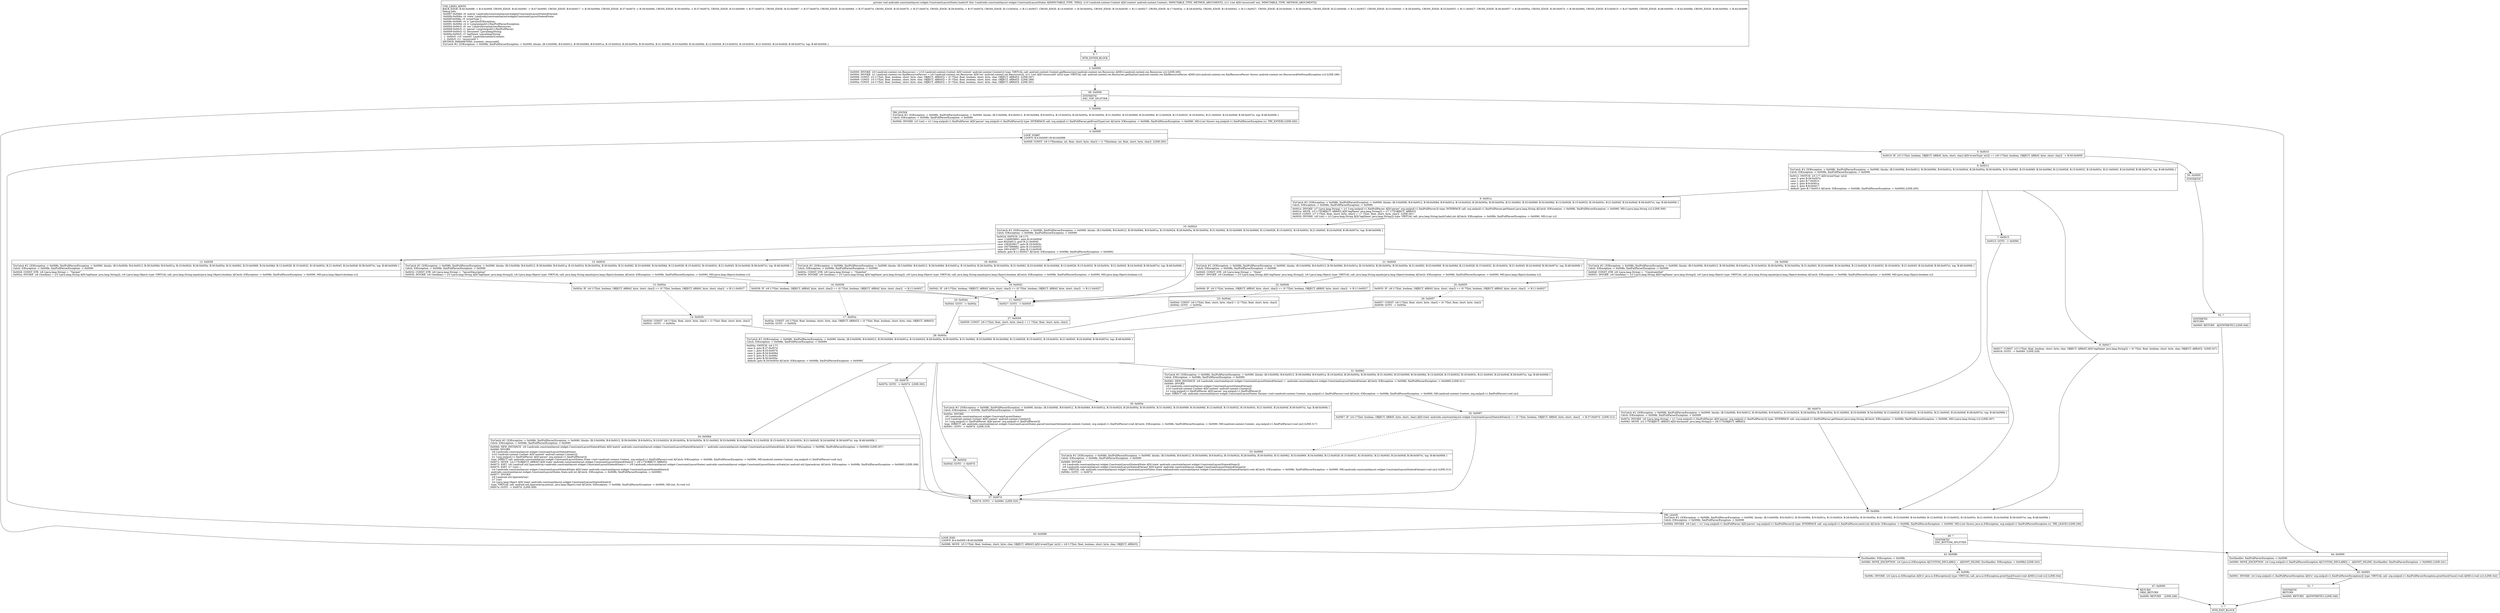 digraph "CFG forandroidx.constraintlayout.widget.ConstraintLayoutStates.load(Landroid\/content\/Context;I)V" {
Node_0 [shape=record,label="{0\:\ ?|MTH_ENTER_BLOCK\l}"];
Node_2 [shape=record,label="{2\:\ 0x0000|0x0000: INVOKE  (r0 I:android.content.res.Resources) = (r10 I:android.content.Context A[D('context' android.content.Context)]) type: VIRTUAL call: android.content.Context.getResources():android.content.res.Resources A[MD:():android.content.res.Resources (c)] (LINE:285)\l0x0004: INVOKE  (r1 I:android.content.res.XmlResourceParser) = (r0 I:android.content.res.Resources A[D('res' android.content.res.Resources)]), (r11 I:int A[D('resourceId' int)]) type: VIRTUAL call: android.content.res.Resources.getXml(int):android.content.res.XmlResourceParser A[MD:(int):android.content.res.XmlResourceParser throws android.content.res.Resources$NotFoundException (c)] (LINE:286)\l0x0008: CONST  (r2 I:??[int, float, boolean, short, byte, char, OBJECT, ARRAY]) = (0 ??[int, float, boolean, short, byte, char, OBJECT, ARRAY])  (LINE:287)\l0x0009: CONST  (r3 I:??[int, float, boolean, short, byte, char, OBJECT, ARRAY]) = (0 ??[int, float, boolean, short, byte, char, OBJECT, ARRAY])  (LINE:288)\l0x000a: CONST  (r4 I:??[int, float, boolean, short, byte, char, OBJECT, ARRAY]) = (0 ??[int, float, boolean, short, byte, char, OBJECT, ARRAY])  (LINE:291)\l}"];
Node_48 [shape=record,label="{48\:\ 0x000b|SYNTHETIC\lEXC_TOP_SPLITTER\l}"];
Node_3 [shape=record,label="{3\:\ 0x000b|TRY_ENTER\lTryCatch #2 \{IOException \-\> 0x008b, XmlPullParserException \-\> 0x0090, blocks: (B:3:0x000b, B:6:0x0012, B:39:0x0084, B:9:0x001a, B:10:0x0024, B:28:0x005a, B:30:0x005e, B:31:0x0062, B:33:0x0069, B:34:0x006d, B:12:0x0028, B:15:0x0032, B:18:0x003c, B:21:0x0045, B:24:0x004f, B:38:0x007e), top: B:48:0x000b \}\lCatch: IOException \-\> 0x008b, XmlPullParserException \-\> 0x0090\l|0x000b: INVOKE  (r5 I:int) = (r1 I:org.xmlpull.v1.XmlPullParser A[D('parser' org.xmlpull.v1.XmlPullParser)]) type: INTERFACE call: org.xmlpull.v1.XmlPullParser.getEventType():int A[Catch: IOException \-\> 0x008b, XmlPullParserException \-\> 0x0090, MD:():int throws org.xmlpull.v1.XmlPullParserException (c), TRY_ENTER] (LINE:292)\l}"];
Node_4 [shape=record,label="{4\:\ 0x000f|LOOP_START\lLOOP:0: B:4:0x000f\-\>B:40:0x0088\l|0x000f: CONST  (r6 I:??[boolean, int, float, short, byte, char]) = (1 ??[boolean, int, float, short, byte, char])  (LINE:293)\l}"];
Node_5 [shape=record,label="{5\:\ 0x0010|0x0010: IF  (r5 I:??[int, boolean, OBJECT, ARRAY, byte, short, char] A[D('eventType' int)]) == (r6 I:??[int, boolean, OBJECT, ARRAY, byte, short, char])  \-\> B:50:0x0095 \l}"];
Node_6 [shape=record,label="{6\:\ 0x0012|TryCatch #2 \{IOException \-\> 0x008b, XmlPullParserException \-\> 0x0090, blocks: (B:3:0x000b, B:6:0x0012, B:39:0x0084, B:9:0x001a, B:10:0x0024, B:28:0x005a, B:30:0x005e, B:31:0x0062, B:33:0x0069, B:34:0x006d, B:12:0x0028, B:15:0x0032, B:18:0x003c, B:21:0x0045, B:24:0x004f, B:38:0x007e), top: B:48:0x000b \}\lCatch: IOException \-\> 0x008b, XmlPullParserException \-\> 0x0090\l|0x0012: SWITCH  (r5 I:?? A[D('eventType' int)])\l case 0: goto B:38:0x007e\l case 1: goto B:7:0x0015\l case 2: goto B:9:0x001a\l case 3: goto B:8:0x0017\l default: goto B:7:0x0015 A[Catch: IOException \-\> 0x008b, XmlPullParserException \-\> 0x0090] (LINE:295)\l}"];
Node_7 [shape=record,label="{7\:\ 0x0015|0x0015: GOTO  \-\> 0x0084 \l}"];
Node_39 [shape=record,label="{39\:\ 0x0084|TRY_LEAVE\lTryCatch #2 \{IOException \-\> 0x008b, XmlPullParserException \-\> 0x0090, blocks: (B:3:0x000b, B:6:0x0012, B:39:0x0084, B:9:0x001a, B:10:0x0024, B:28:0x005a, B:30:0x005e, B:31:0x0062, B:33:0x0069, B:34:0x006d, B:12:0x0028, B:15:0x0032, B:18:0x003c, B:21:0x0045, B:24:0x004f, B:38:0x007e), top: B:48:0x000b \}\lCatch: IOException \-\> 0x008b, XmlPullParserException \-\> 0x0090\l|0x0084: INVOKE  (r6 I:int) = (r1 I:org.xmlpull.v1.XmlPullParser A[D('parser' org.xmlpull.v1.XmlPullParser)]) type: INTERFACE call: org.xmlpull.v1.XmlPullParser.next():int A[Catch: IOException \-\> 0x008b, XmlPullParserException \-\> 0x0090, MD:():int throws java.io.IOException, org.xmlpull.v1.XmlPullParserException (c), TRY_LEAVE] (LINE:294)\l}"];
Node_40 [shape=record,label="{40\:\ 0x0088|LOOP_END\lLOOP:0: B:4:0x000f\-\>B:40:0x0088\l|0x0088: MOVE  (r5 I:??[int, float, boolean, short, byte, char, OBJECT, ARRAY] A[D('eventType' int)]) = (r6 I:??[int, float, boolean, short, byte, char, OBJECT, ARRAY]) \l}"];
Node_49 [shape=record,label="{49\:\ ?|SYNTHETIC\lEXC_BOTTOM_SPLITTER\l}"];
Node_8 [shape=record,label="{8\:\ 0x0017|0x0017: CONST  (r3 I:??[int, float, boolean, short, byte, char, OBJECT, ARRAY] A[D('tagName' java.lang.String)]) = (0 ??[int, float, boolean, short, byte, char, OBJECT, ARRAY])  (LINE:327)\l0x0018: GOTO  \-\> 0x0084  (LINE:328)\l}"];
Node_9 [shape=record,label="{9\:\ 0x001a|TryCatch #2 \{IOException \-\> 0x008b, XmlPullParserException \-\> 0x0090, blocks: (B:3:0x000b, B:6:0x0012, B:39:0x0084, B:9:0x001a, B:10:0x0024, B:28:0x005a, B:30:0x005e, B:31:0x0062, B:33:0x0069, B:34:0x006d, B:12:0x0028, B:15:0x0032, B:18:0x003c, B:21:0x0045, B:24:0x004f, B:38:0x007e), top: B:48:0x000b \}\lCatch: IOException \-\> 0x008b, XmlPullParserException \-\> 0x0090\l|0x001a: INVOKE  (r7 I:java.lang.String) = (r1 I:org.xmlpull.v1.XmlPullParser A[D('parser' org.xmlpull.v1.XmlPullParser)]) type: INTERFACE call: org.xmlpull.v1.XmlPullParser.getName():java.lang.String A[Catch: IOException \-\> 0x008b, XmlPullParserException \-\> 0x0090, MD:():java.lang.String (c)] (LINE:300)\l0x001e: MOVE  (r3 I:??[OBJECT, ARRAY] A[D('tagName' java.lang.String)]) = (r7 I:??[OBJECT, ARRAY]) \l0x001f: CONST  (r7 I:??[int, float, short, byte, char]) = (\-1 ??[int, float, short, byte, char])  (LINE:301)\l0x0020: INVOKE  (r8 I:int) = (r3 I:java.lang.String A[D('tagName' java.lang.String)]) type: VIRTUAL call: java.lang.String.hashCode():int A[Catch: IOException \-\> 0x008b, XmlPullParserException \-\> 0x0090, MD:():int (c)]\l}"];
Node_10 [shape=record,label="{10\:\ 0x0024|TryCatch #2 \{IOException \-\> 0x008b, XmlPullParserException \-\> 0x0090, blocks: (B:3:0x000b, B:6:0x0012, B:39:0x0084, B:9:0x001a, B:10:0x0024, B:28:0x005a, B:30:0x005e, B:31:0x0062, B:33:0x0069, B:34:0x006d, B:12:0x0028, B:15:0x0032, B:18:0x003c, B:21:0x0045, B:24:0x004f, B:38:0x007e), top: B:48:0x000b \}\lCatch: IOException \-\> 0x008b, XmlPullParserException \-\> 0x0090\l|0x0024: SWITCH  (r8 I:??)\l case \-1349929691: goto B:24:0x004f\l case 80204913: goto B:21:0x0045\l case 1382829617: goto B:18:0x003c\l case 1657696882: goto B:15:0x0032\l case 1901439077: goto B:12:0x0028\l default: goto B:11:0x0027 A[Catch: IOException \-\> 0x008b, XmlPullParserException \-\> 0x0090]\l}"];
Node_11 [shape=record,label="{11\:\ 0x0027|0x0027: GOTO  \-\> 0x0059 \l}"];
Node_27 [shape=record,label="{27\:\ 0x0059|0x0059: CONST  (r6 I:??[int, float, short, byte, char]) = (\-1 ??[int, float, short, byte, char]) \l}"];
Node_28 [shape=record,label="{28\:\ 0x005a|TryCatch #2 \{IOException \-\> 0x008b, XmlPullParserException \-\> 0x0090, blocks: (B:3:0x000b, B:6:0x0012, B:39:0x0084, B:9:0x001a, B:10:0x0024, B:28:0x005a, B:30:0x005e, B:31:0x0062, B:33:0x0069, B:34:0x006d, B:12:0x0028, B:15:0x0032, B:18:0x003c, B:21:0x0045, B:24:0x004f, B:38:0x007e), top: B:48:0x000b \}\lCatch: IOException \-\> 0x008b, XmlPullParserException \-\> 0x0090\l|0x005a: SWITCH  (r6 I:??)\l case 0: goto B:37:0x007d\l case 1: goto B:35:0x007b\l case 2: goto B:34:0x006d\l case 3: goto B:31:0x0062\l case 4: goto B:30:0x005e\l default: goto B:29:0x005d A[Catch: IOException \-\> 0x008b, XmlPullParserException \-\> 0x0090]\l}"];
Node_29 [shape=record,label="{29\:\ 0x005d|0x005d: GOTO  \-\> 0x007d \l}"];
Node_30 [shape=record,label="{30\:\ 0x005e|TryCatch #2 \{IOException \-\> 0x008b, XmlPullParserException \-\> 0x0090, blocks: (B:3:0x000b, B:6:0x0012, B:39:0x0084, B:9:0x001a, B:10:0x0024, B:28:0x005a, B:30:0x005e, B:31:0x0062, B:33:0x0069, B:34:0x006d, B:12:0x0028, B:15:0x0032, B:18:0x003c, B:21:0x0045, B:24:0x004f, B:38:0x007e), top: B:48:0x000b \}\lCatch: IOException \-\> 0x008b, XmlPullParserException \-\> 0x0090\l|0x005e: INVOKE  \l  (r9 I:androidx.constraintlayout.widget.ConstraintLayoutStates)\l  (r10 I:android.content.Context A[D('context' android.content.Context)])\l  (r1 I:org.xmlpull.v1.XmlPullParser A[D('parser' org.xmlpull.v1.XmlPullParser)])\l type: DIRECT call: androidx.constraintlayout.widget.ConstraintLayoutStates.parseConstraintSet(android.content.Context, org.xmlpull.v1.XmlPullParser):void A[Catch: IOException \-\> 0x008b, XmlPullParserException \-\> 0x0090, MD:(android.content.Context, org.xmlpull.v1.XmlPullParser):void (m)] (LINE:317)\l0x0061: GOTO  \-\> 0x007d  (LINE:318)\l}"];
Node_31 [shape=record,label="{31\:\ 0x0062|TryCatch #2 \{IOException \-\> 0x008b, XmlPullParserException \-\> 0x0090, blocks: (B:3:0x000b, B:6:0x0012, B:39:0x0084, B:9:0x001a, B:10:0x0024, B:28:0x005a, B:30:0x005e, B:31:0x0062, B:33:0x0069, B:34:0x006d, B:12:0x0028, B:15:0x0032, B:18:0x003c, B:21:0x0045, B:24:0x004f, B:38:0x007e), top: B:48:0x000b \}\lCatch: IOException \-\> 0x008b, XmlPullParserException \-\> 0x0090\l|0x0062: NEW_INSTANCE  (r6 I:androidx.constraintlayout.widget.ConstraintLayoutStates$Variant) =  androidx.constraintlayout.widget.ConstraintLayoutStates$Variant A[Catch: IOException \-\> 0x008b, XmlPullParserException \-\> 0x0090] (LINE:311)\l0x0064: INVOKE  \l  (r6 I:androidx.constraintlayout.widget.ConstraintLayoutStates$Variant)\l  (r10 I:android.content.Context A[D('context' android.content.Context)])\l  (r1 I:org.xmlpull.v1.XmlPullParser A[D('parser' org.xmlpull.v1.XmlPullParser)])\l type: DIRECT call: androidx.constraintlayout.widget.ConstraintLayoutStates.Variant.\<init\>(android.content.Context, org.xmlpull.v1.XmlPullParser):void A[Catch: IOException \-\> 0x008b, XmlPullParserException \-\> 0x0090, MD:(android.content.Context, org.xmlpull.v1.XmlPullParser):void (m)]\l}"];
Node_32 [shape=record,label="{32\:\ 0x0067|0x0067: IF  (r4 I:??[int, boolean, OBJECT, ARRAY, byte, short, char] A[D('state' androidx.constraintlayout.widget.ConstraintLayoutStates$State)]) == (0 ??[int, boolean, OBJECT, ARRAY, byte, short, char])  \-\> B:37:0x007d  (LINE:312)\l}"];
Node_33 [shape=record,label="{33\:\ 0x0069|TryCatch #2 \{IOException \-\> 0x008b, XmlPullParserException \-\> 0x0090, blocks: (B:3:0x000b, B:6:0x0012, B:39:0x0084, B:9:0x001a, B:10:0x0024, B:28:0x005a, B:30:0x005e, B:31:0x0062, B:33:0x0069, B:34:0x006d, B:12:0x0028, B:15:0x0032, B:18:0x003c, B:21:0x0045, B:24:0x004f, B:38:0x007e), top: B:48:0x000b \}\lCatch: IOException \-\> 0x008b, XmlPullParserException \-\> 0x0090\l|0x0069: INVOKE  \l  (r4 I:androidx.constraintlayout.widget.ConstraintLayoutStates$State A[D('state' androidx.constraintlayout.widget.ConstraintLayoutStates$State)])\l  (r6 I:androidx.constraintlayout.widget.ConstraintLayoutStates$Variant A[D('match' androidx.constraintlayout.widget.ConstraintLayoutStates$Variant)])\l type: VIRTUAL call: androidx.constraintlayout.widget.ConstraintLayoutStates.State.add(androidx.constraintlayout.widget.ConstraintLayoutStates$Variant):void A[Catch: IOException \-\> 0x008b, XmlPullParserException \-\> 0x0090, MD:(androidx.constraintlayout.widget.ConstraintLayoutStates$Variant):void (m)] (LINE:313)\l0x006c: GOTO  \-\> 0x007d \l}"];
Node_34 [shape=record,label="{34\:\ 0x006d|TryCatch #2 \{IOException \-\> 0x008b, XmlPullParserException \-\> 0x0090, blocks: (B:3:0x000b, B:6:0x0012, B:39:0x0084, B:9:0x001a, B:10:0x0024, B:28:0x005a, B:30:0x005e, B:31:0x0062, B:33:0x0069, B:34:0x006d, B:12:0x0028, B:15:0x0032, B:18:0x003c, B:21:0x0045, B:24:0x004f, B:38:0x007e), top: B:48:0x000b \}\lCatch: IOException \-\> 0x008b, XmlPullParserException \-\> 0x0090\l|0x006d: NEW_INSTANCE  (r6 I:androidx.constraintlayout.widget.ConstraintLayoutStates$State A[D('match' androidx.constraintlayout.widget.ConstraintLayoutStates$Variant)]) =  androidx.constraintlayout.widget.ConstraintLayoutStates$State A[Catch: IOException \-\> 0x008b, XmlPullParserException \-\> 0x0090] (LINE:307)\l0x006f: INVOKE  \l  (r6 I:androidx.constraintlayout.widget.ConstraintLayoutStates$State)\l  (r10 I:android.content.Context A[D('context' android.content.Context)])\l  (r1 I:org.xmlpull.v1.XmlPullParser A[D('parser' org.xmlpull.v1.XmlPullParser)])\l type: DIRECT call: androidx.constraintlayout.widget.ConstraintLayoutStates.State.\<init\>(android.content.Context, org.xmlpull.v1.XmlPullParser):void A[Catch: IOException \-\> 0x008b, XmlPullParserException \-\> 0x0090, MD:(android.content.Context, org.xmlpull.v1.XmlPullParser):void (m)]\l0x0072: MOVE  (r4 I:??[OBJECT, ARRAY] A[D('state' androidx.constraintlayout.widget.ConstraintLayoutStates$State)]) = (r6 I:??[OBJECT, ARRAY]) \l0x0073: IGET  (r6 I:android.util.SparseArray\<androidx.constraintlayout.widget.ConstraintLayoutStates$State\>) = (r9 I:androidx.constraintlayout.widget.ConstraintLayoutStates) androidx.constraintlayout.widget.ConstraintLayoutStates.mStateList android.util.SparseArray A[Catch: IOException \-\> 0x008b, XmlPullParserException \-\> 0x0090] (LINE:308)\l0x0075: IGET  (r7 I:int) = \l  (r4 I:androidx.constraintlayout.widget.ConstraintLayoutStates$State A[D('state' androidx.constraintlayout.widget.ConstraintLayoutStates$State)])\l androidx.constraintlayout.widget.ConstraintLayoutStates.State.mId int A[Catch: IOException \-\> 0x008b, XmlPullParserException \-\> 0x0090]\l0x0077: INVOKE  \l  (r6 I:android.util.SparseArray)\l  (r7 I:int)\l  (r4 I:java.lang.Object A[D('state' androidx.constraintlayout.widget.ConstraintLayoutStates$State)])\l type: VIRTUAL call: android.util.SparseArray.put(int, java.lang.Object):void A[Catch: IOException \-\> 0x008b, XmlPullParserException \-\> 0x0090, MD:(int, E):void (c)]\l0x007a: GOTO  \-\> 0x007d  (LINE:309)\l}"];
Node_35 [shape=record,label="{35\:\ 0x007b|0x007b: GOTO  \-\> 0x007d  (LINE:305)\l}"];
Node_37 [shape=record,label="{37\:\ 0x007d|0x007d: GOTO  \-\> 0x0084  (LINE:325)\l}"];
Node_12 [shape=record,label="{12\:\ 0x0028|TryCatch #2 \{IOException \-\> 0x008b, XmlPullParserException \-\> 0x0090, blocks: (B:3:0x000b, B:6:0x0012, B:39:0x0084, B:9:0x001a, B:10:0x0024, B:28:0x005a, B:30:0x005e, B:31:0x0062, B:33:0x0069, B:34:0x006d, B:12:0x0028, B:15:0x0032, B:18:0x003c, B:21:0x0045, B:24:0x004f, B:38:0x007e), top: B:48:0x000b \}\lCatch: IOException \-\> 0x008b, XmlPullParserException \-\> 0x0090\l|0x0028: CONST_STR  (r6 I:java.lang.String) =  \"Variant\" \l0x002a: INVOKE  (r6 I:boolean) = (r3 I:java.lang.String A[D('tagName' java.lang.String)]), (r6 I:java.lang.Object) type: VIRTUAL call: java.lang.String.equals(java.lang.Object):boolean A[Catch: IOException \-\> 0x008b, XmlPullParserException \-\> 0x0090, MD:(java.lang.Object):boolean (c)]\l}"];
Node_13 [shape=record,label="{13\:\ 0x002e|0x002e: IF  (r6 I:??[int, boolean, OBJECT, ARRAY, byte, short, char]) == (0 ??[int, boolean, OBJECT, ARRAY, byte, short, char])  \-\> B:11:0x0027 \l}"];
Node_14 [shape=record,label="{14\:\ 0x0030|0x0030: CONST  (r6 I:??[int, float, short, byte, char]) = (3 ??[int, float, short, byte, char]) \l0x0031: GOTO  \-\> 0x005a \l}"];
Node_15 [shape=record,label="{15\:\ 0x0032|TryCatch #2 \{IOException \-\> 0x008b, XmlPullParserException \-\> 0x0090, blocks: (B:3:0x000b, B:6:0x0012, B:39:0x0084, B:9:0x001a, B:10:0x0024, B:28:0x005a, B:30:0x005e, B:31:0x0062, B:33:0x0069, B:34:0x006d, B:12:0x0028, B:15:0x0032, B:18:0x003c, B:21:0x0045, B:24:0x004f, B:38:0x007e), top: B:48:0x000b \}\lCatch: IOException \-\> 0x008b, XmlPullParserException \-\> 0x0090\l|0x0032: CONST_STR  (r6 I:java.lang.String) =  \"layoutDescription\" \l0x0034: INVOKE  (r6 I:boolean) = (r3 I:java.lang.String A[D('tagName' java.lang.String)]), (r6 I:java.lang.Object) type: VIRTUAL call: java.lang.String.equals(java.lang.Object):boolean A[Catch: IOException \-\> 0x008b, XmlPullParserException \-\> 0x0090, MD:(java.lang.Object):boolean (c)]\l}"];
Node_16 [shape=record,label="{16\:\ 0x0038|0x0038: IF  (r6 I:??[int, boolean, OBJECT, ARRAY, byte, short, char]) == (0 ??[int, boolean, OBJECT, ARRAY, byte, short, char])  \-\> B:11:0x0027 \l}"];
Node_17 [shape=record,label="{17\:\ 0x003a|0x003a: CONST  (r6 I:??[int, float, boolean, short, byte, char, OBJECT, ARRAY]) = (0 ??[int, float, boolean, short, byte, char, OBJECT, ARRAY]) \l0x003b: GOTO  \-\> 0x005a \l}"];
Node_18 [shape=record,label="{18\:\ 0x003c|TryCatch #2 \{IOException \-\> 0x008b, XmlPullParserException \-\> 0x0090, blocks: (B:3:0x000b, B:6:0x0012, B:39:0x0084, B:9:0x001a, B:10:0x0024, B:28:0x005a, B:30:0x005e, B:31:0x0062, B:33:0x0069, B:34:0x006d, B:12:0x0028, B:15:0x0032, B:18:0x003c, B:21:0x0045, B:24:0x004f, B:38:0x007e), top: B:48:0x000b \}\lCatch: IOException \-\> 0x008b, XmlPullParserException \-\> 0x0090\l|0x003c: CONST_STR  (r8 I:java.lang.String) =  \"StateSet\" \l0x003e: INVOKE  (r8 I:boolean) = (r3 I:java.lang.String A[D('tagName' java.lang.String)]), (r8 I:java.lang.Object) type: VIRTUAL call: java.lang.String.equals(java.lang.Object):boolean A[Catch: IOException \-\> 0x008b, XmlPullParserException \-\> 0x0090, MD:(java.lang.Object):boolean (c)]\l}"];
Node_19 [shape=record,label="{19\:\ 0x0042|0x0042: IF  (r8 I:??[int, boolean, OBJECT, ARRAY, byte, short, char]) == (0 ??[int, boolean, OBJECT, ARRAY, byte, short, char])  \-\> B:11:0x0027 \l}"];
Node_20 [shape=record,label="{20\:\ 0x0044|0x0044: GOTO  \-\> 0x005a \l}"];
Node_21 [shape=record,label="{21\:\ 0x0045|TryCatch #2 \{IOException \-\> 0x008b, XmlPullParserException \-\> 0x0090, blocks: (B:3:0x000b, B:6:0x0012, B:39:0x0084, B:9:0x001a, B:10:0x0024, B:28:0x005a, B:30:0x005e, B:31:0x0062, B:33:0x0069, B:34:0x006d, B:12:0x0028, B:15:0x0032, B:18:0x003c, B:21:0x0045, B:24:0x004f, B:38:0x007e), top: B:48:0x000b \}\lCatch: IOException \-\> 0x008b, XmlPullParserException \-\> 0x0090\l|0x0045: CONST_STR  (r6 I:java.lang.String) =  \"State\" \l0x0047: INVOKE  (r6 I:boolean) = (r3 I:java.lang.String A[D('tagName' java.lang.String)]), (r6 I:java.lang.Object) type: VIRTUAL call: java.lang.String.equals(java.lang.Object):boolean A[Catch: IOException \-\> 0x008b, XmlPullParserException \-\> 0x0090, MD:(java.lang.Object):boolean (c)]\l}"];
Node_22 [shape=record,label="{22\:\ 0x004b|0x004b: IF  (r6 I:??[int, boolean, OBJECT, ARRAY, byte, short, char]) == (0 ??[int, boolean, OBJECT, ARRAY, byte, short, char])  \-\> B:11:0x0027 \l}"];
Node_23 [shape=record,label="{23\:\ 0x004d|0x004d: CONST  (r6 I:??[int, float, short, byte, char]) = (2 ??[int, float, short, byte, char]) \l0x004e: GOTO  \-\> 0x005a \l}"];
Node_24 [shape=record,label="{24\:\ 0x004f|TryCatch #2 \{IOException \-\> 0x008b, XmlPullParserException \-\> 0x0090, blocks: (B:3:0x000b, B:6:0x0012, B:39:0x0084, B:9:0x001a, B:10:0x0024, B:28:0x005a, B:30:0x005e, B:31:0x0062, B:33:0x0069, B:34:0x006d, B:12:0x0028, B:15:0x0032, B:18:0x003c, B:21:0x0045, B:24:0x004f, B:38:0x007e), top: B:48:0x000b \}\lCatch: IOException \-\> 0x008b, XmlPullParserException \-\> 0x0090\l|0x004f: CONST_STR  (r6 I:java.lang.String) =  \"ConstraintSet\" \l0x0051: INVOKE  (r6 I:boolean) = (r3 I:java.lang.String A[D('tagName' java.lang.String)]), (r6 I:java.lang.Object) type: VIRTUAL call: java.lang.String.equals(java.lang.Object):boolean A[Catch: IOException \-\> 0x008b, XmlPullParserException \-\> 0x0090, MD:(java.lang.Object):boolean (c)]\l}"];
Node_25 [shape=record,label="{25\:\ 0x0055|0x0055: IF  (r6 I:??[int, boolean, OBJECT, ARRAY, byte, short, char]) == (0 ??[int, boolean, OBJECT, ARRAY, byte, short, char])  \-\> B:11:0x0027 \l}"];
Node_26 [shape=record,label="{26\:\ 0x0057|0x0057: CONST  (r6 I:??[int, float, short, byte, char]) = (4 ??[int, float, short, byte, char]) \l0x0058: GOTO  \-\> 0x005a \l}"];
Node_38 [shape=record,label="{38\:\ 0x007e|TryCatch #2 \{IOException \-\> 0x008b, XmlPullParserException \-\> 0x0090, blocks: (B:3:0x000b, B:6:0x0012, B:39:0x0084, B:9:0x001a, B:10:0x0024, B:28:0x005a, B:30:0x005e, B:31:0x0062, B:33:0x0069, B:34:0x006d, B:12:0x0028, B:15:0x0032, B:18:0x003c, B:21:0x0045, B:24:0x004f, B:38:0x007e), top: B:48:0x000b \}\lCatch: IOException \-\> 0x008b, XmlPullParserException \-\> 0x0090\l|0x007e: INVOKE  (r6 I:java.lang.String) = (r1 I:org.xmlpull.v1.XmlPullParser A[D('parser' org.xmlpull.v1.XmlPullParser)]) type: INTERFACE call: org.xmlpull.v1.XmlPullParser.getName():java.lang.String A[Catch: IOException \-\> 0x008b, XmlPullParserException \-\> 0x0090, MD:():java.lang.String (c)] (LINE:297)\l0x0082: MOVE  (r2 I:??[OBJECT, ARRAY] A[D('document' java.lang.String)]) = (r6 I:??[OBJECT, ARRAY]) \l}"];
Node_50 [shape=record,label="{50\:\ 0x0095|SYNTHETIC\l}"];
Node_52 [shape=record,label="{52\:\ ?|SYNTHETIC\lRETURN\l|0x0095: RETURN   A[SYNTHETIC] (LINE:346)\l}"];
Node_1 [shape=record,label="{1\:\ ?|MTH_EXIT_BLOCK\l}"];
Node_42 [shape=record,label="{42\:\ 0x008b|ExcHandler: IOException \-\> 0x008b\l|0x008b: MOVE_EXCEPTION  (r4 I:java.io.IOException A[CUSTOM_DECLARE]) =  A[DONT_INLINE, ExcHandler: IOException \-\> 0x008b] (LINE:343)\l}"];
Node_43 [shape=record,label="{43\:\ 0x008c|0x008c: INVOKE  (r4 I:java.io.IOException A[D('e' java.io.IOException)]) type: VIRTUAL call: java.io.IOException.printStackTrace():void A[MD:():void (s)] (LINE:344)\l}"];
Node_47 [shape=record,label="{47\:\ 0x0095|RETURN\lORIG_RETURN\l|0x0095: RETURN    (LINE:346)\l}"];
Node_44 [shape=record,label="{44\:\ 0x0090|ExcHandler: XmlPullParserException \-\> 0x0090\l|0x0090: MOVE_EXCEPTION  (r4 I:org.xmlpull.v1.XmlPullParserException A[CUSTOM_DECLARE]) =  A[DONT_INLINE, ExcHandler: XmlPullParserException \-\> 0x0090] (LINE:341)\l}"];
Node_45 [shape=record,label="{45\:\ 0x0091|0x0091: INVOKE  (r4 I:org.xmlpull.v1.XmlPullParserException A[D('e' org.xmlpull.v1.XmlPullParserException)]) type: VIRTUAL call: org.xmlpull.v1.XmlPullParserException.printStackTrace():void A[MD:():void (c)] (LINE:342)\l}"];
Node_51 [shape=record,label="{51\:\ ?|SYNTHETIC\lRETURN\l|0x0095: RETURN   A[SYNTHETIC] (LINE:346)\l}"];
MethodNode[shape=record,label="{private void androidx.constraintlayout.widget.ConstraintLayoutStates.load((r9 'this' I:androidx.constraintlayout.widget.ConstraintLayoutStates A[IMMUTABLE_TYPE, THIS]), (r10 I:android.content.Context A[D('context' android.content.Context), IMMUTABLE_TYPE, METHOD_ARGUMENT]), (r11 I:int A[D('resourceId' int), IMMUTABLE_TYPE, METHOD_ARGUMENT]))  | USE_LINES_HINTS\lBACK_EDGE: B:40:0x0088 \-\> B:4:0x000f, CROSS_EDGE: B:45:0x0091 \-\> B:47:0x0095, CROSS_EDGE: B:8:0x0017 \-\> B:39:0x0084, CROSS_EDGE: B:37:0x007d \-\> B:39:0x0084, CROSS_EDGE: B:30:0x005e \-\> B:37:0x007d, CROSS_EDGE: B:33:0x0069 \-\> B:37:0x007d, CROSS_EDGE: B:32:0x0067 \-\> B:37:0x007d, CROSS_EDGE: B:34:0x006d \-\> B:37:0x007d, CROSS_EDGE: B:35:0x007b \-\> B:37:0x007d, CROSS_EDGE: B:28:0x005a \-\> B:37:0x007d, CROSS_EDGE: B:13:0x002e \-\> B:11:0x0027, CROSS_EDGE: B:14:0x0030 \-\> B:28:0x005a, CROSS_EDGE: B:16:0x0038 \-\> B:11:0x0027, CROSS_EDGE: B:17:0x003a \-\> B:28:0x005a, CROSS_EDGE: B:19:0x0042 \-\> B:11:0x0027, CROSS_EDGE: B:20:0x0044 \-\> B:28:0x005a, CROSS_EDGE: B:22:0x004b \-\> B:11:0x0027, CROSS_EDGE: B:23:0x004d \-\> B:28:0x005a, CROSS_EDGE: B:25:0x0055 \-\> B:11:0x0027, CROSS_EDGE: B:26:0x0057 \-\> B:28:0x005a, CROSS_EDGE: B:38:0x007e \-\> B:39:0x0084, CROSS_EDGE: B:5:0x0010 \-\> B:47:0x0095, CROSS_EDGE: B:48:0x000b \-\> B:42:0x008b, CROSS_EDGE: B:48:0x000b \-\> B:44:0x0090\lDebug Info:\l  0x0067\-0x006d: r6 'match' Landroidx\/constraintlayout\/widget\/ConstraintLayoutStates$Variant;\l  0x000b\-0x008a: r4 'state' Landroidx\/constraintlayout\/widget\/ConstraintLayoutStates$State;\l  0x000f\-0x008a: r5 'eventType' I\l  0x008c\-0x0090: r4 'e' Ljava\/io\/IOException;\l  0x0091\-0x0094: r4 'e' Lorg\/xmlpull\/v1\/XmlPullParserException;\l  0x0004\-0x00c5: r0 'res' Landroid\/content\/res\/Resources;\l  0x0008\-0x00c5: r1 'parser' Lorg\/xmlpull\/v1\/XmlPullParser;\l  0x0009\-0x00c5: r2 'document' Ljava\/lang\/String;\l  0x000a\-0x00c5: r3 'tagName' Ljava\/lang\/String;\l  \-1 \-0x00c5: r10 'context' Landroid\/content\/Context;\l  \-1 \-0x00c5: r11 'resourceId' I\lMETHOD_PARAMETERS: [context, resourceId]\lTryCatch #2 \{IOException \-\> 0x008b, XmlPullParserException \-\> 0x0090, blocks: (B:3:0x000b, B:6:0x0012, B:39:0x0084, B:9:0x001a, B:10:0x0024, B:28:0x005a, B:30:0x005e, B:31:0x0062, B:33:0x0069, B:34:0x006d, B:12:0x0028, B:15:0x0032, B:18:0x003c, B:21:0x0045, B:24:0x004f, B:38:0x007e), top: B:48:0x000b \}\l}"];
MethodNode -> Node_0;Node_0 -> Node_2;
Node_2 -> Node_48;
Node_48 -> Node_3;
Node_48 -> Node_42;
Node_48 -> Node_44;
Node_3 -> Node_4;
Node_4 -> Node_5;
Node_5 -> Node_6[style=dashed];
Node_5 -> Node_50;
Node_6 -> Node_7;
Node_6 -> Node_8;
Node_6 -> Node_9;
Node_6 -> Node_38;
Node_7 -> Node_39;
Node_39 -> Node_40;
Node_39 -> Node_49;
Node_40 -> Node_4;
Node_49 -> Node_42;
Node_49 -> Node_44;
Node_8 -> Node_39;
Node_9 -> Node_10;
Node_10 -> Node_11;
Node_10 -> Node_12;
Node_10 -> Node_15;
Node_10 -> Node_18;
Node_10 -> Node_21;
Node_10 -> Node_24;
Node_11 -> Node_27;
Node_27 -> Node_28;
Node_28 -> Node_29;
Node_28 -> Node_30;
Node_28 -> Node_31;
Node_28 -> Node_34;
Node_28 -> Node_35;
Node_28 -> Node_37;
Node_29 -> Node_37;
Node_30 -> Node_37;
Node_31 -> Node_32;
Node_32 -> Node_33[style=dashed];
Node_32 -> Node_37;
Node_33 -> Node_37;
Node_34 -> Node_37;
Node_35 -> Node_37;
Node_37 -> Node_39;
Node_12 -> Node_13;
Node_13 -> Node_11;
Node_13 -> Node_14[style=dashed];
Node_14 -> Node_28;
Node_15 -> Node_16;
Node_16 -> Node_11;
Node_16 -> Node_17[style=dashed];
Node_17 -> Node_28;
Node_18 -> Node_19;
Node_19 -> Node_11;
Node_19 -> Node_20[style=dashed];
Node_20 -> Node_28;
Node_21 -> Node_22;
Node_22 -> Node_11;
Node_22 -> Node_23[style=dashed];
Node_23 -> Node_28;
Node_24 -> Node_25;
Node_25 -> Node_11;
Node_25 -> Node_26[style=dashed];
Node_26 -> Node_28;
Node_38 -> Node_39;
Node_50 -> Node_52;
Node_52 -> Node_1;
Node_42 -> Node_43;
Node_43 -> Node_47;
Node_47 -> Node_1;
Node_44 -> Node_45;
Node_45 -> Node_51;
Node_51 -> Node_1;
}

